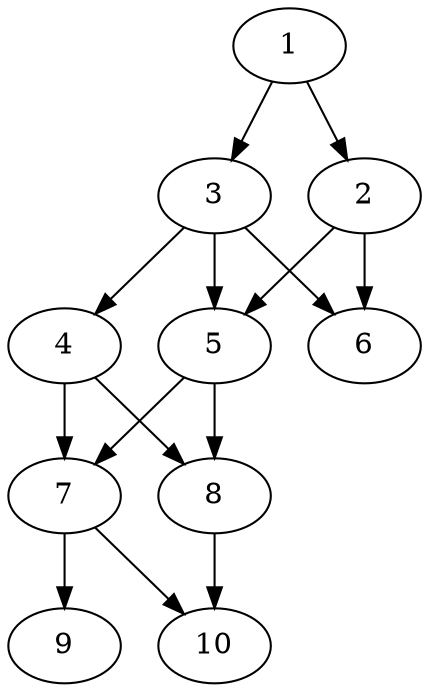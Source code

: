 // DAG automatically generated by daggen at Tue Aug  6 16:21:19 2019
// ./daggen --dot -n 10 --ccr 0.5 --fat 0.6 --regular 0.5 --density 0.8 --mindata 5242880 --maxdata 52428800 
digraph G {
  1 [size="76695552", alpha="0.01", expect_size="38347776"] 
  1 -> 2 [size ="38347776"]
  1 -> 3 [size ="38347776"]
  2 [size="11347968", alpha="0.08", expect_size="5673984"] 
  2 -> 5 [size ="5673984"]
  2 -> 6 [size ="5673984"]
  3 [size="65740800", alpha="0.02", expect_size="32870400"] 
  3 -> 4 [size ="32870400"]
  3 -> 5 [size ="32870400"]
  3 -> 6 [size ="32870400"]
  4 [size="21288960", alpha="0.18", expect_size="10644480"] 
  4 -> 7 [size ="10644480"]
  4 -> 8 [size ="10644480"]
  5 [size="11472896", alpha="0.09", expect_size="5736448"] 
  5 -> 7 [size ="5736448"]
  5 -> 8 [size ="5736448"]
  6 [size="83752960", alpha="0.03", expect_size="41876480"] 
  7 [size="64966656", alpha="0.11", expect_size="32483328"] 
  7 -> 9 [size ="32483328"]
  7 -> 10 [size ="32483328"]
  8 [size="35299328", alpha="0.18", expect_size="17649664"] 
  8 -> 10 [size ="17649664"]
  9 [size="84256768", alpha="0.18", expect_size="42128384"] 
  10 [size="26859520", alpha="0.03", expect_size="13429760"] 
}

